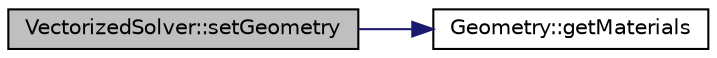 digraph "VectorizedSolver::setGeometry"
{
  edge [fontname="Helvetica",fontsize="10",labelfontname="Helvetica",labelfontsize="10"];
  node [fontname="Helvetica",fontsize="10",shape=record];
  rankdir="LR";
  Node1 [label="VectorizedSolver::setGeometry",height=0.2,width=0.4,color="black", fillcolor="grey75", style="filled" fontcolor="black"];
  Node1 -> Node2 [color="midnightblue",fontsize="10",style="solid",fontname="Helvetica"];
  Node2 [label="Geometry::getMaterials",height=0.2,width=0.4,color="black", fillcolor="white", style="filled",URL="$classGeometry.html#a79583fea11962f810751c6d8668be50a",tooltip="Return a std::map container of Material IDs (keys) with Materials pointers (values)."];
}
